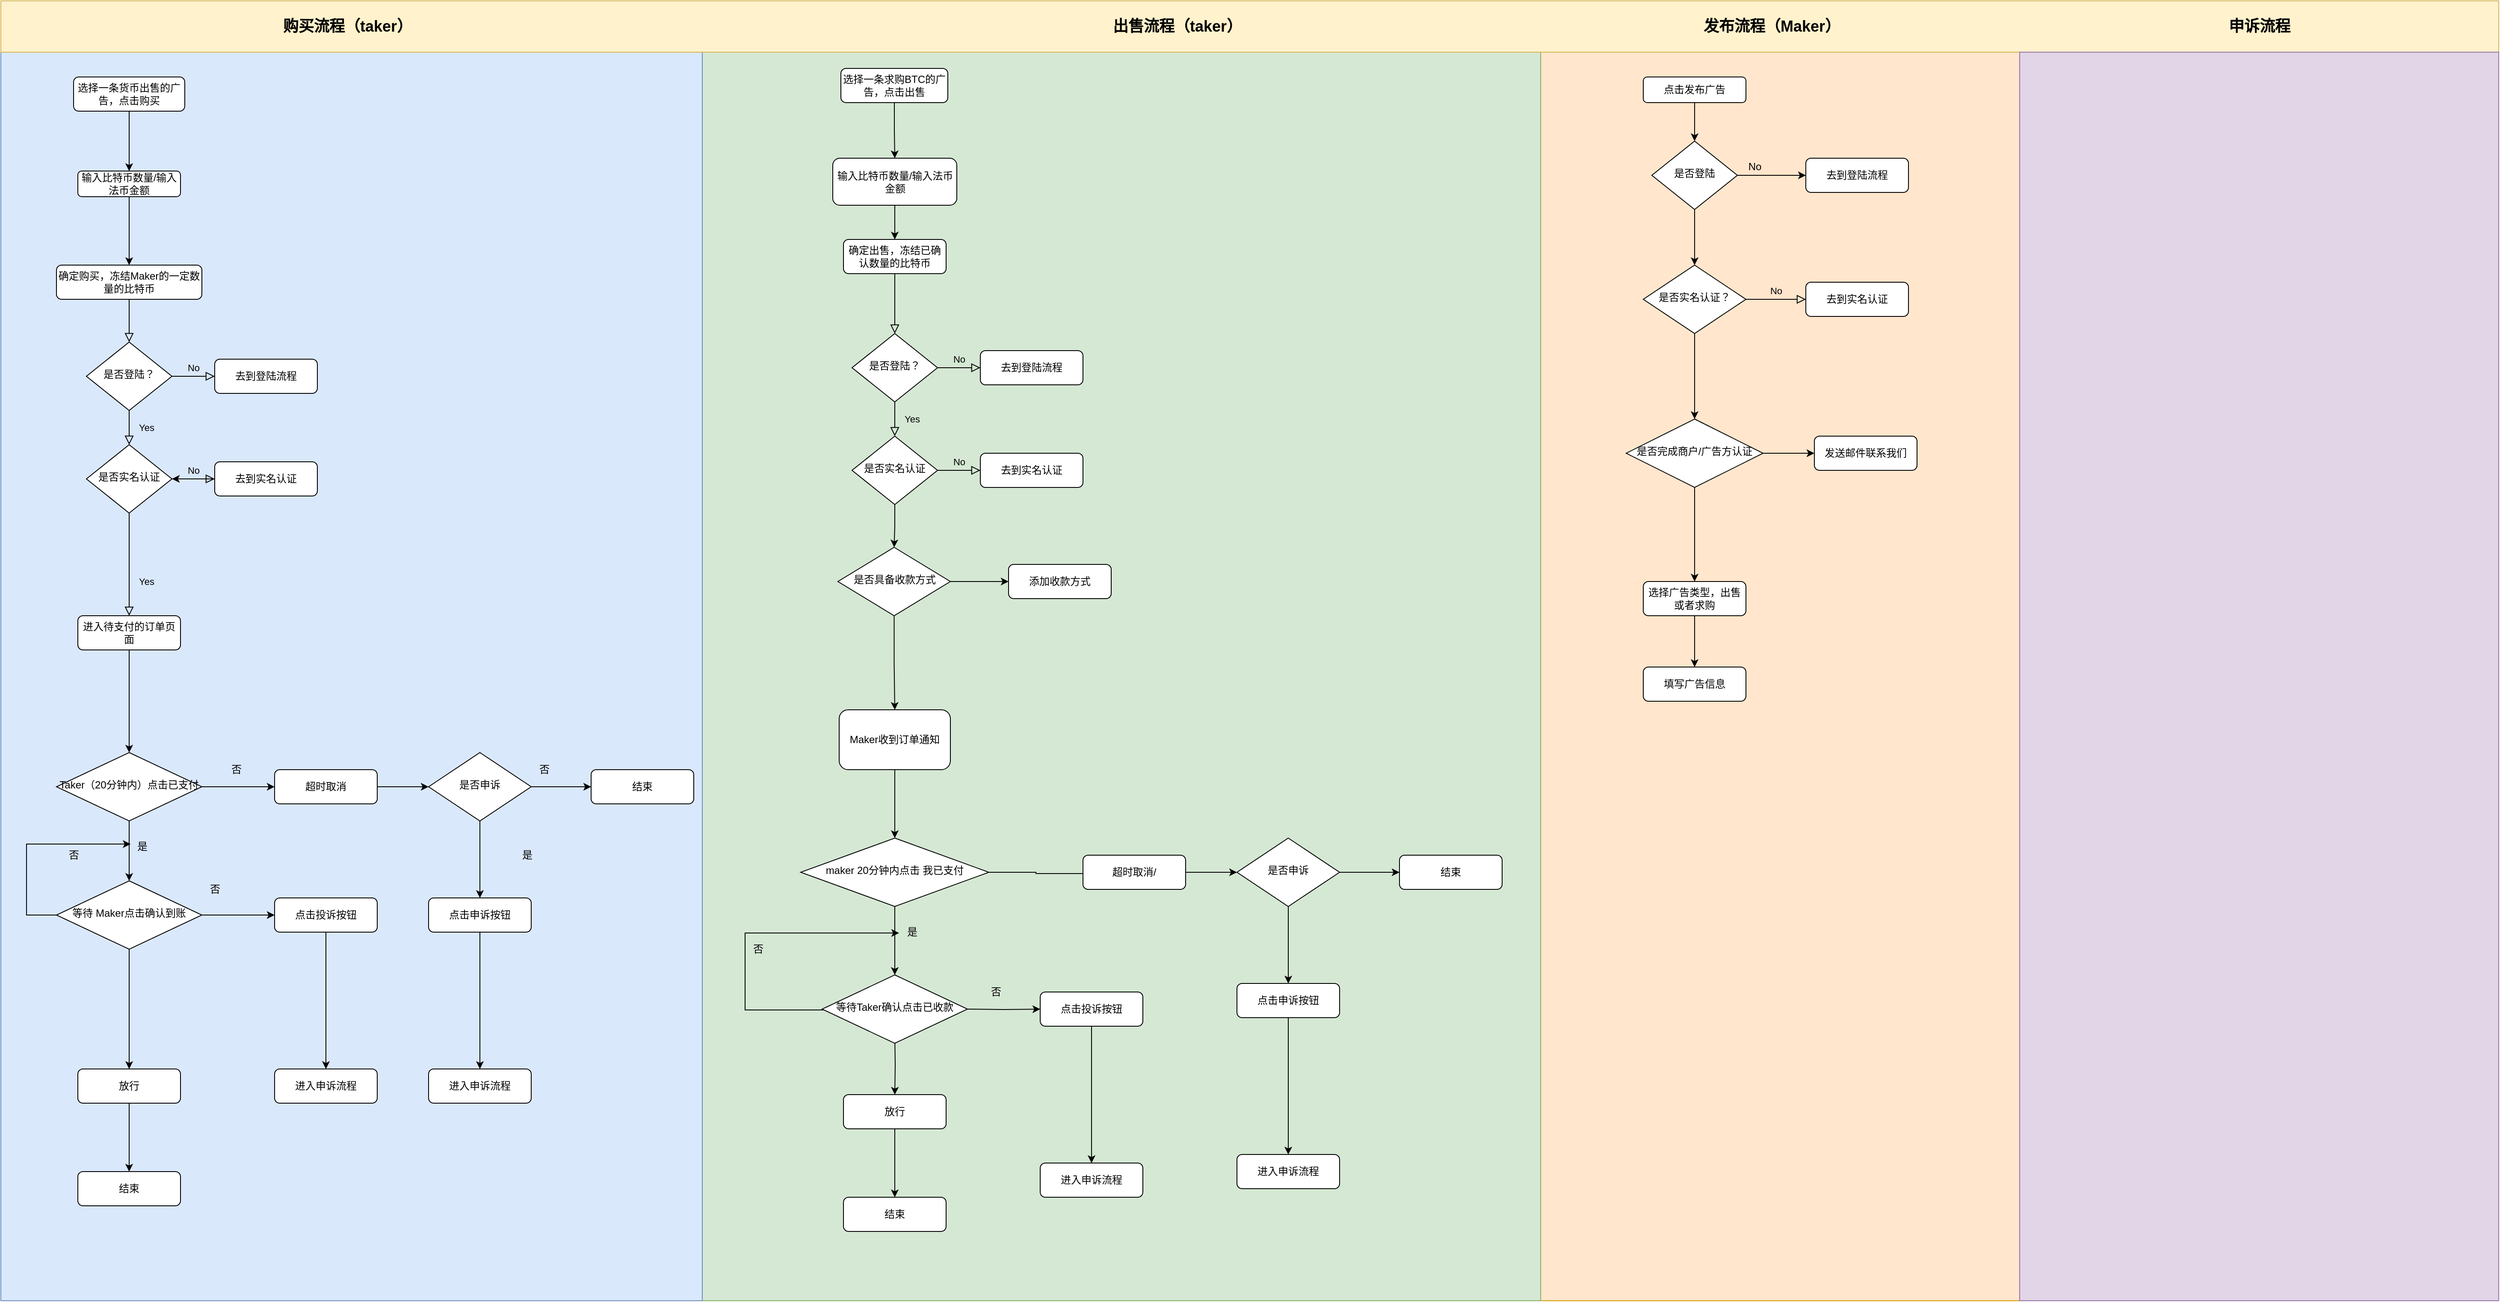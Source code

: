 <mxfile version="12.4.8" type="github">
  <diagram id="C5RBs43oDa-KdzZeNtuy" name="Page-1">
    <mxGraphModel dx="3372" dy="3164" grid="1" gridSize="10" guides="1" tooltips="1" connect="1" arrows="1" fold="1" page="1" pageScale="1" pageWidth="827" pageHeight="1169" math="0" shadow="0">
      <root>
        <mxCell id="WIyWlLk6GJQsqaUBKTNV-0"/>
        <mxCell id="WIyWlLk6GJQsqaUBKTNV-1" parent="WIyWlLk6GJQsqaUBKTNV-0"/>
        <mxCell id="iv_NrNUD1aENC1ghdY2B-145" value="" style="rounded=0;whiteSpace=wrap;html=1;fillColor=#ffe6cc;fontSize=18;strokeColor=#d79b00;" vertex="1" parent="WIyWlLk6GJQsqaUBKTNV-1">
          <mxGeometry x="1870" y="-169" width="560" height="1460" as="geometry"/>
        </mxCell>
        <mxCell id="iv_NrNUD1aENC1ghdY2B-144" value="" style="rounded=0;whiteSpace=wrap;html=1;fillColor=#d5e8d4;fontSize=18;strokeColor=#82b366;" vertex="1" parent="WIyWlLk6GJQsqaUBKTNV-1">
          <mxGeometry x="890" y="-169" width="980" height="1460" as="geometry"/>
        </mxCell>
        <mxCell id="iv_NrNUD1aENC1ghdY2B-143" value="" style="rounded=0;whiteSpace=wrap;html=1;fillColor=#dae8fc;fontSize=18;strokeColor=#6c8ebf;" vertex="1" parent="WIyWlLk6GJQsqaUBKTNV-1">
          <mxGeometry x="70" y="-169" width="820" height="1460" as="geometry"/>
        </mxCell>
        <mxCell id="iv_NrNUD1aENC1ghdY2B-141" value="" style="rounded=0;whiteSpace=wrap;html=1;fillColor=#fff2cc;strokeColor=#d6b656;" vertex="1" parent="WIyWlLk6GJQsqaUBKTNV-1">
          <mxGeometry x="70" y="-229" width="2920" height="60" as="geometry"/>
        </mxCell>
        <mxCell id="WIyWlLk6GJQsqaUBKTNV-2" value="" style="rounded=0;html=1;jettySize=auto;orthogonalLoop=1;fontSize=11;endArrow=block;endFill=0;endSize=8;strokeWidth=1;shadow=0;labelBackgroundColor=none;edgeStyle=orthogonalEdgeStyle;" parent="WIyWlLk6GJQsqaUBKTNV-1" source="WIyWlLk6GJQsqaUBKTNV-3" target="WIyWlLk6GJQsqaUBKTNV-6" edge="1">
          <mxGeometry relative="1" as="geometry"/>
        </mxCell>
        <mxCell id="WIyWlLk6GJQsqaUBKTNV-3" value="确定购买，冻结Maker的一定数量的比特币" style="rounded=1;whiteSpace=wrap;html=1;fontSize=12;glass=0;strokeWidth=1;shadow=0;" parent="WIyWlLk6GJQsqaUBKTNV-1" vertex="1">
          <mxGeometry x="135" y="80" width="170" height="40" as="geometry"/>
        </mxCell>
        <mxCell id="WIyWlLk6GJQsqaUBKTNV-4" value="Yes" style="rounded=0;html=1;jettySize=auto;orthogonalLoop=1;fontSize=11;endArrow=block;endFill=0;endSize=8;strokeWidth=1;shadow=0;labelBackgroundColor=none;edgeStyle=orthogonalEdgeStyle;" parent="WIyWlLk6GJQsqaUBKTNV-1" source="WIyWlLk6GJQsqaUBKTNV-6" target="WIyWlLk6GJQsqaUBKTNV-10" edge="1">
          <mxGeometry y="20" relative="1" as="geometry">
            <mxPoint as="offset"/>
          </mxGeometry>
        </mxCell>
        <mxCell id="WIyWlLk6GJQsqaUBKTNV-5" value="No" style="edgeStyle=orthogonalEdgeStyle;rounded=0;html=1;jettySize=auto;orthogonalLoop=1;fontSize=11;endArrow=block;endFill=0;endSize=8;strokeWidth=1;shadow=0;labelBackgroundColor=none;" parent="WIyWlLk6GJQsqaUBKTNV-1" source="WIyWlLk6GJQsqaUBKTNV-6" target="WIyWlLk6GJQsqaUBKTNV-7" edge="1">
          <mxGeometry y="10" relative="1" as="geometry">
            <mxPoint as="offset"/>
          </mxGeometry>
        </mxCell>
        <mxCell id="WIyWlLk6GJQsqaUBKTNV-6" value="是否登陆？" style="rhombus;whiteSpace=wrap;html=1;shadow=0;fontFamily=Helvetica;fontSize=12;align=center;strokeWidth=1;spacing=6;spacingTop=-4;" parent="WIyWlLk6GJQsqaUBKTNV-1" vertex="1">
          <mxGeometry x="170" y="170" width="100" height="80" as="geometry"/>
        </mxCell>
        <mxCell id="WIyWlLk6GJQsqaUBKTNV-7" value="去到登陆流程" style="rounded=1;whiteSpace=wrap;html=1;fontSize=12;glass=0;strokeWidth=1;shadow=0;" parent="WIyWlLk6GJQsqaUBKTNV-1" vertex="1">
          <mxGeometry x="320" y="190" width="120" height="40" as="geometry"/>
        </mxCell>
        <mxCell id="WIyWlLk6GJQsqaUBKTNV-8" value="Yes" style="rounded=0;html=1;jettySize=auto;orthogonalLoop=1;fontSize=11;endArrow=block;endFill=0;endSize=8;strokeWidth=1;shadow=0;labelBackgroundColor=none;edgeStyle=orthogonalEdgeStyle;" parent="WIyWlLk6GJQsqaUBKTNV-1" source="WIyWlLk6GJQsqaUBKTNV-10" target="WIyWlLk6GJQsqaUBKTNV-11" edge="1">
          <mxGeometry x="0.333" y="20" relative="1" as="geometry">
            <mxPoint as="offset"/>
          </mxGeometry>
        </mxCell>
        <mxCell id="WIyWlLk6GJQsqaUBKTNV-9" value="No" style="edgeStyle=orthogonalEdgeStyle;rounded=0;html=1;jettySize=auto;orthogonalLoop=1;fontSize=11;endArrow=block;endFill=0;endSize=8;strokeWidth=1;shadow=0;labelBackgroundColor=none;" parent="WIyWlLk6GJQsqaUBKTNV-1" source="WIyWlLk6GJQsqaUBKTNV-10" target="WIyWlLk6GJQsqaUBKTNV-12" edge="1">
          <mxGeometry y="10" relative="1" as="geometry">
            <mxPoint as="offset"/>
          </mxGeometry>
        </mxCell>
        <mxCell id="WIyWlLk6GJQsqaUBKTNV-10" value="是否实名认证" style="rhombus;whiteSpace=wrap;html=1;shadow=0;fontFamily=Helvetica;fontSize=12;align=center;strokeWidth=1;spacing=6;spacingTop=-4;" parent="WIyWlLk6GJQsqaUBKTNV-1" vertex="1">
          <mxGeometry x="170" y="290" width="100" height="80" as="geometry"/>
        </mxCell>
        <mxCell id="iv_NrNUD1aENC1ghdY2B-26" style="edgeStyle=orthogonalEdgeStyle;rounded=0;orthogonalLoop=1;jettySize=auto;html=1;entryX=0.5;entryY=0;entryDx=0;entryDy=0;" edge="1" parent="WIyWlLk6GJQsqaUBKTNV-1" source="WIyWlLk6GJQsqaUBKTNV-11">
          <mxGeometry relative="1" as="geometry">
            <mxPoint x="220" y="650" as="targetPoint"/>
          </mxGeometry>
        </mxCell>
        <mxCell id="WIyWlLk6GJQsqaUBKTNV-11" value="进入待支付的订单页面" style="rounded=1;whiteSpace=wrap;html=1;fontSize=12;glass=0;strokeWidth=1;shadow=0;" parent="WIyWlLk6GJQsqaUBKTNV-1" vertex="1">
          <mxGeometry x="160" y="490" width="120" height="40" as="geometry"/>
        </mxCell>
        <mxCell id="iv_NrNUD1aENC1ghdY2B-73" style="edgeStyle=orthogonalEdgeStyle;rounded=0;orthogonalLoop=1;jettySize=auto;html=1;entryX=0;entryY=0.5;entryDx=0;entryDy=0;" edge="1" parent="WIyWlLk6GJQsqaUBKTNV-1" source="iv_NrNUD1aENC1ghdY2B-5" target="iv_NrNUD1aENC1ghdY2B-72">
          <mxGeometry relative="1" as="geometry"/>
        </mxCell>
        <mxCell id="iv_NrNUD1aENC1ghdY2B-5" value="超时取消" style="rounded=1;whiteSpace=wrap;html=1;fontSize=12;glass=0;strokeWidth=1;shadow=0;" vertex="1" parent="WIyWlLk6GJQsqaUBKTNV-1">
          <mxGeometry x="390" y="670" width="120" height="40" as="geometry"/>
        </mxCell>
        <mxCell id="iv_NrNUD1aENC1ghdY2B-130" value="" style="edgeStyle=orthogonalEdgeStyle;rounded=0;orthogonalLoop=1;jettySize=auto;html=1;" edge="1" parent="WIyWlLk6GJQsqaUBKTNV-1" source="iv_NrNUD1aENC1ghdY2B-3" target="iv_NrNUD1aENC1ghdY2B-129">
          <mxGeometry relative="1" as="geometry"/>
        </mxCell>
        <mxCell id="iv_NrNUD1aENC1ghdY2B-3" value="放行" style="rounded=1;whiteSpace=wrap;html=1;fontSize=12;glass=0;strokeWidth=1;shadow=0;" vertex="1" parent="WIyWlLk6GJQsqaUBKTNV-1">
          <mxGeometry x="160" y="1020" width="120" height="40" as="geometry"/>
        </mxCell>
        <mxCell id="iv_NrNUD1aENC1ghdY2B-129" value="结束" style="rounded=1;whiteSpace=wrap;html=1;fontSize=12;glass=0;strokeWidth=1;shadow=0;" vertex="1" parent="WIyWlLk6GJQsqaUBKTNV-1">
          <mxGeometry x="160" y="1140" width="120" height="40" as="geometry"/>
        </mxCell>
        <mxCell id="tTW6PPf9MBTuOPdPAQhm-4" value="" style="edgeStyle=orthogonalEdgeStyle;rounded=0;orthogonalLoop=1;jettySize=auto;html=1;" parent="WIyWlLk6GJQsqaUBKTNV-1" source="WIyWlLk6GJQsqaUBKTNV-12" target="WIyWlLk6GJQsqaUBKTNV-10" edge="1">
          <mxGeometry relative="1" as="geometry"/>
        </mxCell>
        <mxCell id="WIyWlLk6GJQsqaUBKTNV-12" value="去到实名认证" style="rounded=1;whiteSpace=wrap;html=1;fontSize=12;glass=0;strokeWidth=1;shadow=0;" parent="WIyWlLk6GJQsqaUBKTNV-1" vertex="1">
          <mxGeometry x="320" y="310" width="120" height="40" as="geometry"/>
        </mxCell>
        <mxCell id="tTW6PPf9MBTuOPdPAQhm-1" style="edgeStyle=orthogonalEdgeStyle;rounded=0;orthogonalLoop=1;jettySize=auto;html=1;" parent="WIyWlLk6GJQsqaUBKTNV-1" source="tTW6PPf9MBTuOPdPAQhm-0" target="WIyWlLk6GJQsqaUBKTNV-3" edge="1">
          <mxGeometry relative="1" as="geometry"/>
        </mxCell>
        <mxCell id="tTW6PPf9MBTuOPdPAQhm-0" value="输入比特币数量/输入法币金额" style="rounded=1;whiteSpace=wrap;html=1;fontSize=12;glass=0;strokeWidth=1;shadow=0;" parent="WIyWlLk6GJQsqaUBKTNV-1" vertex="1">
          <mxGeometry x="160" y="-30" width="120" height="30" as="geometry"/>
        </mxCell>
        <mxCell id="tTW6PPf9MBTuOPdPAQhm-3" style="edgeStyle=orthogonalEdgeStyle;rounded=0;orthogonalLoop=1;jettySize=auto;html=1;entryX=0.5;entryY=0;entryDx=0;entryDy=0;" parent="WIyWlLk6GJQsqaUBKTNV-1" source="tTW6PPf9MBTuOPdPAQhm-2" target="tTW6PPf9MBTuOPdPAQhm-0" edge="1">
          <mxGeometry relative="1" as="geometry"/>
        </mxCell>
        <mxCell id="tTW6PPf9MBTuOPdPAQhm-2" value="选择一条货币出售的广告，点击购买" style="rounded=1;whiteSpace=wrap;html=1;fontSize=12;glass=0;strokeWidth=1;shadow=0;" parent="WIyWlLk6GJQsqaUBKTNV-1" vertex="1">
          <mxGeometry x="155" y="-140" width="130" height="40" as="geometry"/>
        </mxCell>
        <mxCell id="tTW6PPf9MBTuOPdPAQhm-8" value="No" style="edgeStyle=orthogonalEdgeStyle;rounded=0;html=1;jettySize=auto;orthogonalLoop=1;fontSize=11;endArrow=block;endFill=0;endSize=8;strokeWidth=1;shadow=0;labelBackgroundColor=none;" parent="WIyWlLk6GJQsqaUBKTNV-1" source="tTW6PPf9MBTuOPdPAQhm-9" target="tTW6PPf9MBTuOPdPAQhm-10" edge="1">
          <mxGeometry y="10" relative="1" as="geometry">
            <mxPoint as="offset"/>
          </mxGeometry>
        </mxCell>
        <mxCell id="iv_NrNUD1aENC1ghdY2B-133" style="edgeStyle=orthogonalEdgeStyle;rounded=0;orthogonalLoop=1;jettySize=auto;html=1;" edge="1" parent="WIyWlLk6GJQsqaUBKTNV-1" source="tTW6PPf9MBTuOPdPAQhm-9" target="iv_NrNUD1aENC1ghdY2B-132">
          <mxGeometry relative="1" as="geometry"/>
        </mxCell>
        <mxCell id="tTW6PPf9MBTuOPdPAQhm-9" value="是否实名认证？" style="rhombus;whiteSpace=wrap;html=1;shadow=0;fontFamily=Helvetica;fontSize=12;align=center;strokeWidth=1;spacing=6;spacingTop=-4;" parent="WIyWlLk6GJQsqaUBKTNV-1" vertex="1">
          <mxGeometry x="1990" y="80" width="120" height="80" as="geometry"/>
        </mxCell>
        <mxCell id="tTW6PPf9MBTuOPdPAQhm-10" value="去到实名认证" style="rounded=1;whiteSpace=wrap;html=1;fontSize=12;glass=0;strokeWidth=1;shadow=0;" parent="WIyWlLk6GJQsqaUBKTNV-1" vertex="1">
          <mxGeometry x="2180" y="100" width="120" height="40" as="geometry"/>
        </mxCell>
        <mxCell id="tTW6PPf9MBTuOPdPAQhm-26" style="edgeStyle=orthogonalEdgeStyle;rounded=0;orthogonalLoop=1;jettySize=auto;html=1;entryX=0.5;entryY=0;entryDx=0;entryDy=0;" parent="WIyWlLk6GJQsqaUBKTNV-1" source="tTW6PPf9MBTuOPdPAQhm-20" target="tTW6PPf9MBTuOPdPAQhm-23" edge="1">
          <mxGeometry relative="1" as="geometry"/>
        </mxCell>
        <mxCell id="tTW6PPf9MBTuOPdPAQhm-20" value="点击发布广告" style="rounded=1;whiteSpace=wrap;html=1;fontSize=12;glass=0;strokeWidth=1;shadow=0;" parent="WIyWlLk6GJQsqaUBKTNV-1" vertex="1">
          <mxGeometry x="1990" y="-140" width="120" height="30" as="geometry"/>
        </mxCell>
        <mxCell id="tTW6PPf9MBTuOPdPAQhm-21" value="购买流程（taker）" style="text;html=1;align=center;verticalAlign=middle;resizable=0;points=[];autosize=1;fillColor=none;fontStyle=1;fontSize=18;" parent="WIyWlLk6GJQsqaUBKTNV-1" vertex="1">
          <mxGeometry x="390" y="-214" width="170" height="30" as="geometry"/>
        </mxCell>
        <mxCell id="tTW6PPf9MBTuOPdPAQhm-22" value="发布流程（Maker）" style="text;html=1;align=center;verticalAlign=middle;resizable=0;points=[];autosize=1;fillColor=none;fontStyle=1;fontSize=18;" parent="WIyWlLk6GJQsqaUBKTNV-1" vertex="1">
          <mxGeometry x="2050" y="-214" width="180" height="30" as="geometry"/>
        </mxCell>
        <mxCell id="tTW6PPf9MBTuOPdPAQhm-29" style="edgeStyle=orthogonalEdgeStyle;rounded=0;orthogonalLoop=1;jettySize=auto;html=1;entryX=0;entryY=0.5;entryDx=0;entryDy=0;" parent="WIyWlLk6GJQsqaUBKTNV-1" source="tTW6PPf9MBTuOPdPAQhm-23" target="tTW6PPf9MBTuOPdPAQhm-28" edge="1">
          <mxGeometry relative="1" as="geometry"/>
        </mxCell>
        <mxCell id="tTW6PPf9MBTuOPdPAQhm-30" style="edgeStyle=orthogonalEdgeStyle;rounded=0;orthogonalLoop=1;jettySize=auto;html=1;entryX=0.5;entryY=0;entryDx=0;entryDy=0;" parent="WIyWlLk6GJQsqaUBKTNV-1" source="tTW6PPf9MBTuOPdPAQhm-23" target="tTW6PPf9MBTuOPdPAQhm-9" edge="1">
          <mxGeometry relative="1" as="geometry"/>
        </mxCell>
        <mxCell id="tTW6PPf9MBTuOPdPAQhm-23" value="是否登陆" style="rhombus;whiteSpace=wrap;html=1;shadow=0;fontFamily=Helvetica;fontSize=12;align=center;strokeWidth=1;spacing=6;spacingTop=-4;" parent="WIyWlLk6GJQsqaUBKTNV-1" vertex="1">
          <mxGeometry x="2000" y="-65" width="100" height="80" as="geometry"/>
        </mxCell>
        <mxCell id="tTW6PPf9MBTuOPdPAQhm-28" value="去到登陆流程" style="rounded=1;whiteSpace=wrap;html=1;fontSize=12;glass=0;strokeWidth=1;shadow=0;" parent="WIyWlLk6GJQsqaUBKTNV-1" vertex="1">
          <mxGeometry x="2180" y="-45" width="120" height="40" as="geometry"/>
        </mxCell>
        <mxCell id="iv_NrNUD1aENC1ghdY2B-142" style="edgeStyle=orthogonalEdgeStyle;rounded=0;orthogonalLoop=1;jettySize=auto;html=1;entryX=0.5;entryY=0;entryDx=0;entryDy=0;fontSize=18;" edge="1" parent="WIyWlLk6GJQsqaUBKTNV-1" source="tTW6PPf9MBTuOPdPAQhm-31" target="y3x-AOfqnQaMXLl6Yxz7-0">
          <mxGeometry relative="1" as="geometry"/>
        </mxCell>
        <mxCell id="tTW6PPf9MBTuOPdPAQhm-31" value="选择广告类型，出售或者求购" style="rounded=1;whiteSpace=wrap;html=1;fontSize=12;glass=0;strokeWidth=1;shadow=0;" parent="WIyWlLk6GJQsqaUBKTNV-1" vertex="1">
          <mxGeometry x="1990" y="450" width="120" height="40" as="geometry"/>
        </mxCell>
        <mxCell id="tTW6PPf9MBTuOPdPAQhm-33" value="No" style="text;html=1;align=center;verticalAlign=middle;resizable=0;points=[];autosize=1;" parent="WIyWlLk6GJQsqaUBKTNV-1" vertex="1">
          <mxGeometry x="2105" y="-45" width="30" height="20" as="geometry"/>
        </mxCell>
        <mxCell id="y3x-AOfqnQaMXLl6Yxz7-0" value="填写广告信息" style="rounded=1;whiteSpace=wrap;html=1;fontSize=12;glass=0;strokeWidth=1;shadow=0;" parent="WIyWlLk6GJQsqaUBKTNV-1" vertex="1">
          <mxGeometry x="1990" y="550" width="120" height="40" as="geometry"/>
        </mxCell>
        <mxCell id="iv_NrNUD1aENC1ghdY2B-30" style="edgeStyle=orthogonalEdgeStyle;rounded=0;orthogonalLoop=1;jettySize=auto;html=1;" edge="1" parent="WIyWlLk6GJQsqaUBKTNV-1" source="iv_NrNUD1aENC1ghdY2B-23" target="iv_NrNUD1aENC1ghdY2B-27">
          <mxGeometry relative="1" as="geometry"/>
        </mxCell>
        <mxCell id="iv_NrNUD1aENC1ghdY2B-33" style="edgeStyle=orthogonalEdgeStyle;rounded=0;orthogonalLoop=1;jettySize=auto;html=1;" edge="1" parent="WIyWlLk6GJQsqaUBKTNV-1" source="iv_NrNUD1aENC1ghdY2B-23" target="iv_NrNUD1aENC1ghdY2B-5">
          <mxGeometry relative="1" as="geometry"/>
        </mxCell>
        <mxCell id="iv_NrNUD1aENC1ghdY2B-23" value="&lt;span style=&quot;text-align: left ; white-space: nowrap&quot;&gt;Taker（20分钟内）点击已支付&lt;/span&gt;" style="rhombus;whiteSpace=wrap;html=1;shadow=0;fontFamily=Helvetica;fontSize=12;align=center;strokeWidth=1;spacing=6;spacingTop=-4;" vertex="1" parent="WIyWlLk6GJQsqaUBKTNV-1">
          <mxGeometry x="135" y="650" width="170" height="80" as="geometry"/>
        </mxCell>
        <mxCell id="iv_NrNUD1aENC1ghdY2B-32" style="edgeStyle=orthogonalEdgeStyle;rounded=0;orthogonalLoop=1;jettySize=auto;html=1;entryX=0.5;entryY=0;entryDx=0;entryDy=0;" edge="1" parent="WIyWlLk6GJQsqaUBKTNV-1" source="iv_NrNUD1aENC1ghdY2B-27" target="iv_NrNUD1aENC1ghdY2B-3">
          <mxGeometry relative="1" as="geometry"/>
        </mxCell>
        <mxCell id="iv_NrNUD1aENC1ghdY2B-47" style="edgeStyle=orthogonalEdgeStyle;rounded=0;orthogonalLoop=1;jettySize=auto;html=1;" edge="1" parent="WIyWlLk6GJQsqaUBKTNV-1" source="iv_NrNUD1aENC1ghdY2B-27" target="iv_NrNUD1aENC1ghdY2B-46">
          <mxGeometry relative="1" as="geometry"/>
        </mxCell>
        <mxCell id="iv_NrNUD1aENC1ghdY2B-113" style="edgeStyle=orthogonalEdgeStyle;rounded=0;orthogonalLoop=1;jettySize=auto;html=1;entryX=0.056;entryY=0.35;entryDx=0;entryDy=0;entryPerimeter=0;" edge="1" parent="WIyWlLk6GJQsqaUBKTNV-1" source="iv_NrNUD1aENC1ghdY2B-27" target="iv_NrNUD1aENC1ghdY2B-36">
          <mxGeometry relative="1" as="geometry">
            <mxPoint x="30" y="740" as="targetPoint"/>
            <Array as="points">
              <mxPoint x="100" y="840"/>
              <mxPoint x="100" y="757"/>
            </Array>
          </mxGeometry>
        </mxCell>
        <mxCell id="iv_NrNUD1aENC1ghdY2B-27" value="&lt;span style=&quot;text-align: left ; white-space: nowrap&quot;&gt;等待 Maker点击确认到账&lt;/span&gt;" style="rhombus;whiteSpace=wrap;html=1;shadow=0;fontFamily=Helvetica;fontSize=12;align=center;strokeWidth=1;spacing=6;spacingTop=-4;" vertex="1" parent="WIyWlLk6GJQsqaUBKTNV-1">
          <mxGeometry x="135" y="800" width="170" height="80" as="geometry"/>
        </mxCell>
        <mxCell id="iv_NrNUD1aENC1ghdY2B-34" value="否" style="text;html=1;align=center;verticalAlign=middle;resizable=0;points=[];autosize=1;" vertex="1" parent="WIyWlLk6GJQsqaUBKTNV-1">
          <mxGeometry x="140" y="760" width="30" height="20" as="geometry"/>
        </mxCell>
        <mxCell id="iv_NrNUD1aENC1ghdY2B-36" value="是" style="text;html=1;align=center;verticalAlign=middle;resizable=0;points=[];autosize=1;" vertex="1" parent="WIyWlLk6GJQsqaUBKTNV-1">
          <mxGeometry x="220" y="750" width="30" height="20" as="geometry"/>
        </mxCell>
        <mxCell id="iv_NrNUD1aENC1ghdY2B-81" value="" style="edgeStyle=orthogonalEdgeStyle;rounded=0;orthogonalLoop=1;jettySize=auto;html=1;" edge="1" parent="WIyWlLk6GJQsqaUBKTNV-1" source="iv_NrNUD1aENC1ghdY2B-46" target="iv_NrNUD1aENC1ghdY2B-80">
          <mxGeometry relative="1" as="geometry"/>
        </mxCell>
        <mxCell id="iv_NrNUD1aENC1ghdY2B-46" value="点击投诉按钮" style="rounded=1;whiteSpace=wrap;html=1;fontSize=12;glass=0;strokeWidth=1;shadow=0;" vertex="1" parent="WIyWlLk6GJQsqaUBKTNV-1">
          <mxGeometry x="390" y="820" width="120" height="40" as="geometry"/>
        </mxCell>
        <mxCell id="iv_NrNUD1aENC1ghdY2B-80" value="进入申诉流程" style="rounded=1;whiteSpace=wrap;html=1;fontSize=12;glass=0;strokeWidth=1;shadow=0;" vertex="1" parent="WIyWlLk6GJQsqaUBKTNV-1">
          <mxGeometry x="390" y="1020" width="120" height="40" as="geometry"/>
        </mxCell>
        <mxCell id="iv_NrNUD1aENC1ghdY2B-48" value="否" style="text;html=1;align=center;verticalAlign=middle;resizable=0;points=[];autosize=1;" vertex="1" parent="WIyWlLk6GJQsqaUBKTNV-1">
          <mxGeometry x="330" y="660" width="30" height="20" as="geometry"/>
        </mxCell>
        <mxCell id="iv_NrNUD1aENC1ghdY2B-49" value="否" style="text;html=1;align=center;verticalAlign=middle;resizable=0;points=[];autosize=1;" vertex="1" parent="WIyWlLk6GJQsqaUBKTNV-1">
          <mxGeometry x="305" y="800" width="30" height="20" as="geometry"/>
        </mxCell>
        <mxCell id="iv_NrNUD1aENC1ghdY2B-51" value="" style="rounded=0;html=1;jettySize=auto;orthogonalLoop=1;fontSize=11;endArrow=block;endFill=0;endSize=8;strokeWidth=1;shadow=0;labelBackgroundColor=none;edgeStyle=orthogonalEdgeStyle;" edge="1" parent="WIyWlLk6GJQsqaUBKTNV-1" source="iv_NrNUD1aENC1ghdY2B-52" target="iv_NrNUD1aENC1ghdY2B-55">
          <mxGeometry relative="1" as="geometry"/>
        </mxCell>
        <mxCell id="iv_NrNUD1aENC1ghdY2B-52" value="确定出售，冻结已确认数量的比特币" style="rounded=1;whiteSpace=wrap;html=1;fontSize=12;glass=0;strokeWidth=1;shadow=0;" vertex="1" parent="WIyWlLk6GJQsqaUBKTNV-1">
          <mxGeometry x="1055" y="50" width="120" height="40" as="geometry"/>
        </mxCell>
        <mxCell id="iv_NrNUD1aENC1ghdY2B-53" value="Yes" style="rounded=0;html=1;jettySize=auto;orthogonalLoop=1;fontSize=11;endArrow=block;endFill=0;endSize=8;strokeWidth=1;shadow=0;labelBackgroundColor=none;edgeStyle=orthogonalEdgeStyle;" edge="1" parent="WIyWlLk6GJQsqaUBKTNV-1" source="iv_NrNUD1aENC1ghdY2B-55" target="iv_NrNUD1aENC1ghdY2B-59">
          <mxGeometry y="20" relative="1" as="geometry">
            <mxPoint as="offset"/>
          </mxGeometry>
        </mxCell>
        <mxCell id="iv_NrNUD1aENC1ghdY2B-54" value="No" style="edgeStyle=orthogonalEdgeStyle;rounded=0;html=1;jettySize=auto;orthogonalLoop=1;fontSize=11;endArrow=block;endFill=0;endSize=8;strokeWidth=1;shadow=0;labelBackgroundColor=none;" edge="1" parent="WIyWlLk6GJQsqaUBKTNV-1" source="iv_NrNUD1aENC1ghdY2B-55" target="iv_NrNUD1aENC1ghdY2B-56">
          <mxGeometry y="10" relative="1" as="geometry">
            <mxPoint as="offset"/>
          </mxGeometry>
        </mxCell>
        <mxCell id="iv_NrNUD1aENC1ghdY2B-55" value="是否登陆？" style="rhombus;whiteSpace=wrap;html=1;shadow=0;fontFamily=Helvetica;fontSize=12;align=center;strokeWidth=1;spacing=6;spacingTop=-4;" vertex="1" parent="WIyWlLk6GJQsqaUBKTNV-1">
          <mxGeometry x="1065" y="160" width="100" height="80" as="geometry"/>
        </mxCell>
        <mxCell id="iv_NrNUD1aENC1ghdY2B-56" value="去到登陆流程" style="rounded=1;whiteSpace=wrap;html=1;fontSize=12;glass=0;strokeWidth=1;shadow=0;" vertex="1" parent="WIyWlLk6GJQsqaUBKTNV-1">
          <mxGeometry x="1215" y="180" width="120" height="40" as="geometry"/>
        </mxCell>
        <mxCell id="iv_NrNUD1aENC1ghdY2B-57" value="No" style="edgeStyle=orthogonalEdgeStyle;rounded=0;html=1;jettySize=auto;orthogonalLoop=1;fontSize=11;endArrow=block;endFill=0;endSize=8;strokeWidth=1;shadow=0;labelBackgroundColor=none;" edge="1" parent="WIyWlLk6GJQsqaUBKTNV-1" source="iv_NrNUD1aENC1ghdY2B-59" target="iv_NrNUD1aENC1ghdY2B-61">
          <mxGeometry y="10" relative="1" as="geometry">
            <mxPoint as="offset"/>
          </mxGeometry>
        </mxCell>
        <mxCell id="iv_NrNUD1aENC1ghdY2B-58" style="edgeStyle=orthogonalEdgeStyle;rounded=0;orthogonalLoop=1;jettySize=auto;html=1;entryX=0.5;entryY=0;entryDx=0;entryDy=0;" edge="1" parent="WIyWlLk6GJQsqaUBKTNV-1" source="iv_NrNUD1aENC1ghdY2B-59" target="iv_NrNUD1aENC1ghdY2B-69">
          <mxGeometry relative="1" as="geometry"/>
        </mxCell>
        <mxCell id="iv_NrNUD1aENC1ghdY2B-59" value="是否实名认证" style="rhombus;whiteSpace=wrap;html=1;shadow=0;fontFamily=Helvetica;fontSize=12;align=center;strokeWidth=1;spacing=6;spacingTop=-4;" vertex="1" parent="WIyWlLk6GJQsqaUBKTNV-1">
          <mxGeometry x="1065" y="280" width="100" height="80" as="geometry"/>
        </mxCell>
        <mxCell id="iv_NrNUD1aENC1ghdY2B-94" style="edgeStyle=orthogonalEdgeStyle;rounded=0;orthogonalLoop=1;jettySize=auto;html=1;entryX=0.5;entryY=0;entryDx=0;entryDy=0;" edge="1" parent="WIyWlLk6GJQsqaUBKTNV-1" source="iv_NrNUD1aENC1ghdY2B-60" target="iv_NrNUD1aENC1ghdY2B-86">
          <mxGeometry relative="1" as="geometry"/>
        </mxCell>
        <mxCell id="iv_NrNUD1aENC1ghdY2B-60" value="Maker收到订单通知" style="rounded=1;whiteSpace=wrap;html=1;fontSize=12;glass=0;strokeWidth=1;shadow=0;" vertex="1" parent="WIyWlLk6GJQsqaUBKTNV-1">
          <mxGeometry x="1050" y="600" width="130" height="70" as="geometry"/>
        </mxCell>
        <mxCell id="iv_NrNUD1aENC1ghdY2B-61" value="去到实名认证" style="rounded=1;whiteSpace=wrap;html=1;fontSize=12;glass=0;strokeWidth=1;shadow=0;" vertex="1" parent="WIyWlLk6GJQsqaUBKTNV-1">
          <mxGeometry x="1215" y="300" width="120" height="40" as="geometry"/>
        </mxCell>
        <mxCell id="iv_NrNUD1aENC1ghdY2B-62" style="edgeStyle=orthogonalEdgeStyle;rounded=0;orthogonalLoop=1;jettySize=auto;html=1;" edge="1" parent="WIyWlLk6GJQsqaUBKTNV-1" source="iv_NrNUD1aENC1ghdY2B-63" target="iv_NrNUD1aENC1ghdY2B-52">
          <mxGeometry relative="1" as="geometry"/>
        </mxCell>
        <mxCell id="iv_NrNUD1aENC1ghdY2B-63" value="输入比特币数量/输入法币金额" style="rounded=1;whiteSpace=wrap;html=1;fontSize=12;glass=0;strokeWidth=1;shadow=0;" vertex="1" parent="WIyWlLk6GJQsqaUBKTNV-1">
          <mxGeometry x="1042.5" y="-45" width="145" height="55" as="geometry"/>
        </mxCell>
        <mxCell id="iv_NrNUD1aENC1ghdY2B-64" style="edgeStyle=orthogonalEdgeStyle;rounded=0;orthogonalLoop=1;jettySize=auto;html=1;entryX=0.5;entryY=0;entryDx=0;entryDy=0;" edge="1" parent="WIyWlLk6GJQsqaUBKTNV-1" source="iv_NrNUD1aENC1ghdY2B-65" target="iv_NrNUD1aENC1ghdY2B-63">
          <mxGeometry relative="1" as="geometry"/>
        </mxCell>
        <mxCell id="iv_NrNUD1aENC1ghdY2B-65" value="选择一条求购BTC的广告，点击出售" style="rounded=1;whiteSpace=wrap;html=1;fontSize=12;glass=0;strokeWidth=1;shadow=0;" vertex="1" parent="WIyWlLk6GJQsqaUBKTNV-1">
          <mxGeometry x="1052" y="-150" width="125" height="40" as="geometry"/>
        </mxCell>
        <mxCell id="iv_NrNUD1aENC1ghdY2B-66" value="出售流程（taker）" style="text;html=1;align=center;verticalAlign=middle;resizable=0;points=[];autosize=1;fillColor=none;fontStyle=1;fontSize=18;" vertex="1" parent="WIyWlLk6GJQsqaUBKTNV-1">
          <mxGeometry x="1360" y="-214" width="170" height="30" as="geometry"/>
        </mxCell>
        <mxCell id="iv_NrNUD1aENC1ghdY2B-67" style="edgeStyle=orthogonalEdgeStyle;rounded=0;orthogonalLoop=1;jettySize=auto;html=1;" edge="1" parent="WIyWlLk6GJQsqaUBKTNV-1" source="iv_NrNUD1aENC1ghdY2B-69" target="iv_NrNUD1aENC1ghdY2B-60">
          <mxGeometry relative="1" as="geometry"/>
        </mxCell>
        <mxCell id="iv_NrNUD1aENC1ghdY2B-68" style="edgeStyle=orthogonalEdgeStyle;rounded=0;orthogonalLoop=1;jettySize=auto;html=1;" edge="1" parent="WIyWlLk6GJQsqaUBKTNV-1" source="iv_NrNUD1aENC1ghdY2B-69" target="iv_NrNUD1aENC1ghdY2B-70">
          <mxGeometry relative="1" as="geometry"/>
        </mxCell>
        <mxCell id="iv_NrNUD1aENC1ghdY2B-69" value="是否具备收款方式" style="rhombus;whiteSpace=wrap;html=1;shadow=0;fontFamily=Helvetica;fontSize=12;align=center;strokeWidth=1;spacing=6;spacingTop=-4;" vertex="1" parent="WIyWlLk6GJQsqaUBKTNV-1">
          <mxGeometry x="1048.5" y="410" width="131.5" height="80" as="geometry"/>
        </mxCell>
        <mxCell id="iv_NrNUD1aENC1ghdY2B-70" value="添加收款方式" style="rounded=1;whiteSpace=wrap;html=1;fontSize=12;glass=0;strokeWidth=1;shadow=0;" vertex="1" parent="WIyWlLk6GJQsqaUBKTNV-1">
          <mxGeometry x="1248" y="430" width="120" height="40" as="geometry"/>
        </mxCell>
        <mxCell id="iv_NrNUD1aENC1ghdY2B-76" style="edgeStyle=orthogonalEdgeStyle;rounded=0;orthogonalLoop=1;jettySize=auto;html=1;entryX=0;entryY=0.5;entryDx=0;entryDy=0;" edge="1" parent="WIyWlLk6GJQsqaUBKTNV-1" source="iv_NrNUD1aENC1ghdY2B-72" target="iv_NrNUD1aENC1ghdY2B-75">
          <mxGeometry relative="1" as="geometry"/>
        </mxCell>
        <mxCell id="iv_NrNUD1aENC1ghdY2B-77" style="edgeStyle=orthogonalEdgeStyle;rounded=0;orthogonalLoop=1;jettySize=auto;html=1;" edge="1" parent="WIyWlLk6GJQsqaUBKTNV-1" source="iv_NrNUD1aENC1ghdY2B-72" target="iv_NrNUD1aENC1ghdY2B-74">
          <mxGeometry relative="1" as="geometry"/>
        </mxCell>
        <mxCell id="iv_NrNUD1aENC1ghdY2B-72" value="&lt;span style=&quot;text-align: left ; white-space: nowrap&quot;&gt;是否申诉&lt;/span&gt;" style="rhombus;whiteSpace=wrap;html=1;shadow=0;fontFamily=Helvetica;fontSize=12;align=center;strokeWidth=1;spacing=6;spacingTop=-4;" vertex="1" parent="WIyWlLk6GJQsqaUBKTNV-1">
          <mxGeometry x="570" y="650" width="120" height="80" as="geometry"/>
        </mxCell>
        <mxCell id="iv_NrNUD1aENC1ghdY2B-83" style="edgeStyle=orthogonalEdgeStyle;rounded=0;orthogonalLoop=1;jettySize=auto;html=1;" edge="1" parent="WIyWlLk6GJQsqaUBKTNV-1" source="iv_NrNUD1aENC1ghdY2B-74" target="iv_NrNUD1aENC1ghdY2B-82">
          <mxGeometry relative="1" as="geometry"/>
        </mxCell>
        <mxCell id="iv_NrNUD1aENC1ghdY2B-74" value="点击申诉按钮" style="rounded=1;whiteSpace=wrap;html=1;fontSize=12;glass=0;strokeWidth=1;shadow=0;" vertex="1" parent="WIyWlLk6GJQsqaUBKTNV-1">
          <mxGeometry x="570" y="820" width="120" height="40" as="geometry"/>
        </mxCell>
        <mxCell id="iv_NrNUD1aENC1ghdY2B-75" value="结束" style="rounded=1;whiteSpace=wrap;html=1;fontSize=12;glass=0;strokeWidth=1;shadow=0;" vertex="1" parent="WIyWlLk6GJQsqaUBKTNV-1">
          <mxGeometry x="760" y="670" width="120" height="40" as="geometry"/>
        </mxCell>
        <mxCell id="iv_NrNUD1aENC1ghdY2B-78" value="是" style="text;html=1;align=center;verticalAlign=middle;resizable=0;points=[];autosize=1;" vertex="1" parent="WIyWlLk6GJQsqaUBKTNV-1">
          <mxGeometry x="670" y="760" width="30" height="20" as="geometry"/>
        </mxCell>
        <mxCell id="iv_NrNUD1aENC1ghdY2B-79" value="否" style="text;html=1;align=center;verticalAlign=middle;resizable=0;points=[];autosize=1;" vertex="1" parent="WIyWlLk6GJQsqaUBKTNV-1">
          <mxGeometry x="690" y="660" width="30" height="20" as="geometry"/>
        </mxCell>
        <mxCell id="iv_NrNUD1aENC1ghdY2B-82" value="进入申诉流程" style="rounded=1;whiteSpace=wrap;html=1;fontSize=12;glass=0;strokeWidth=1;shadow=0;" vertex="1" parent="WIyWlLk6GJQsqaUBKTNV-1">
          <mxGeometry x="570" y="1020" width="120" height="40" as="geometry"/>
        </mxCell>
        <mxCell id="iv_NrNUD1aENC1ghdY2B-95" style="edgeStyle=orthogonalEdgeStyle;rounded=0;orthogonalLoop=1;jettySize=auto;html=1;entryX=0.5;entryY=0;entryDx=0;entryDy=0;" edge="1" parent="WIyWlLk6GJQsqaUBKTNV-1" source="iv_NrNUD1aENC1ghdY2B-86" target="iv_NrNUD1aENC1ghdY2B-88">
          <mxGeometry relative="1" as="geometry"/>
        </mxCell>
        <mxCell id="iv_NrNUD1aENC1ghdY2B-106" style="edgeStyle=orthogonalEdgeStyle;rounded=0;orthogonalLoop=1;jettySize=auto;html=1;entryX=0.125;entryY=0.537;entryDx=0;entryDy=0;entryPerimeter=0;" edge="1" parent="WIyWlLk6GJQsqaUBKTNV-1" source="iv_NrNUD1aENC1ghdY2B-86" target="iv_NrNUD1aENC1ghdY2B-101">
          <mxGeometry relative="1" as="geometry"/>
        </mxCell>
        <mxCell id="iv_NrNUD1aENC1ghdY2B-86" value="&lt;span style=&quot;text-align: left ; white-space: nowrap&quot;&gt;maker 20分钟内点击 我已支付&lt;/span&gt;" style="rhombus;whiteSpace=wrap;html=1;shadow=0;fontFamily=Helvetica;fontSize=12;align=center;strokeWidth=1;spacing=6;spacingTop=-4;" vertex="1" parent="WIyWlLk6GJQsqaUBKTNV-1">
          <mxGeometry x="1005" y="750" width="220" height="80" as="geometry"/>
        </mxCell>
        <mxCell id="iv_NrNUD1aENC1ghdY2B-93" style="edgeStyle=orthogonalEdgeStyle;rounded=0;orthogonalLoop=1;jettySize=auto;html=1;entryX=0.5;entryY=0;entryDx=0;entryDy=0;" edge="1" parent="WIyWlLk6GJQsqaUBKTNV-1" target="iv_NrNUD1aENC1ghdY2B-90">
          <mxGeometry relative="1" as="geometry">
            <mxPoint x="1115" y="980" as="sourcePoint"/>
          </mxGeometry>
        </mxCell>
        <mxCell id="iv_NrNUD1aENC1ghdY2B-117" style="edgeStyle=orthogonalEdgeStyle;rounded=0;orthogonalLoop=1;jettySize=auto;html=1;" edge="1" parent="WIyWlLk6GJQsqaUBKTNV-1" source="iv_NrNUD1aENC1ghdY2B-88" target="iv_NrNUD1aENC1ghdY2B-114">
          <mxGeometry relative="1" as="geometry">
            <Array as="points">
              <mxPoint x="940" y="951"/>
              <mxPoint x="940" y="861"/>
            </Array>
          </mxGeometry>
        </mxCell>
        <mxCell id="iv_NrNUD1aENC1ghdY2B-88" value="&lt;span style=&quot;text-align: left ; white-space: nowrap&quot;&gt;等待Taker确认点击已收款&lt;/span&gt;" style="rhombus;whiteSpace=wrap;html=1;shadow=0;fontFamily=Helvetica;fontSize=12;align=center;strokeWidth=1;spacing=6;spacingTop=-4;" vertex="1" parent="WIyWlLk6GJQsqaUBKTNV-1">
          <mxGeometry x="1030" y="910" width="170" height="80" as="geometry"/>
        </mxCell>
        <mxCell id="iv_NrNUD1aENC1ghdY2B-92" value="" style="edgeStyle=orthogonalEdgeStyle;rounded=0;orthogonalLoop=1;jettySize=auto;html=1;" edge="1" parent="WIyWlLk6GJQsqaUBKTNV-1" source="iv_NrNUD1aENC1ghdY2B-90" target="iv_NrNUD1aENC1ghdY2B-91">
          <mxGeometry relative="1" as="geometry"/>
        </mxCell>
        <mxCell id="iv_NrNUD1aENC1ghdY2B-90" value="放行" style="rounded=1;whiteSpace=wrap;html=1;fontSize=12;glass=0;strokeWidth=1;shadow=0;" vertex="1" parent="WIyWlLk6GJQsqaUBKTNV-1">
          <mxGeometry x="1055" y="1050" width="120" height="40" as="geometry"/>
        </mxCell>
        <mxCell id="iv_NrNUD1aENC1ghdY2B-91" value="结束" style="rounded=1;whiteSpace=wrap;html=1;fontSize=12;glass=0;strokeWidth=1;shadow=0;" vertex="1" parent="WIyWlLk6GJQsqaUBKTNV-1">
          <mxGeometry x="1055" y="1170" width="120" height="40" as="geometry"/>
        </mxCell>
        <mxCell id="iv_NrNUD1aENC1ghdY2B-107" style="edgeStyle=orthogonalEdgeStyle;rounded=0;orthogonalLoop=1;jettySize=auto;html=1;" edge="1" parent="WIyWlLk6GJQsqaUBKTNV-1" source="iv_NrNUD1aENC1ghdY2B-101" target="iv_NrNUD1aENC1ghdY2B-102">
          <mxGeometry relative="1" as="geometry"/>
        </mxCell>
        <mxCell id="iv_NrNUD1aENC1ghdY2B-101" value="超时取消/" style="rounded=1;whiteSpace=wrap;html=1;fontSize=12;glass=0;strokeWidth=1;shadow=0;" vertex="1" parent="WIyWlLk6GJQsqaUBKTNV-1">
          <mxGeometry x="1335" y="770" width="120" height="40" as="geometry"/>
        </mxCell>
        <mxCell id="iv_NrNUD1aENC1ghdY2B-108" style="edgeStyle=orthogonalEdgeStyle;rounded=0;orthogonalLoop=1;jettySize=auto;html=1;" edge="1" parent="WIyWlLk6GJQsqaUBKTNV-1" source="iv_NrNUD1aENC1ghdY2B-102" target="iv_NrNUD1aENC1ghdY2B-104">
          <mxGeometry relative="1" as="geometry"/>
        </mxCell>
        <mxCell id="iv_NrNUD1aENC1ghdY2B-109" style="edgeStyle=orthogonalEdgeStyle;rounded=0;orthogonalLoop=1;jettySize=auto;html=1;entryX=0.5;entryY=0;entryDx=0;entryDy=0;" edge="1" parent="WIyWlLk6GJQsqaUBKTNV-1" source="iv_NrNUD1aENC1ghdY2B-102" target="iv_NrNUD1aENC1ghdY2B-103">
          <mxGeometry relative="1" as="geometry"/>
        </mxCell>
        <mxCell id="iv_NrNUD1aENC1ghdY2B-102" value="&lt;span style=&quot;text-align: left ; white-space: nowrap&quot;&gt;是否申诉&lt;/span&gt;" style="rhombus;whiteSpace=wrap;html=1;shadow=0;fontFamily=Helvetica;fontSize=12;align=center;strokeWidth=1;spacing=6;spacingTop=-4;" vertex="1" parent="WIyWlLk6GJQsqaUBKTNV-1">
          <mxGeometry x="1515" y="750" width="120" height="80" as="geometry"/>
        </mxCell>
        <mxCell id="iv_NrNUD1aENC1ghdY2B-111" style="edgeStyle=orthogonalEdgeStyle;rounded=0;orthogonalLoop=1;jettySize=auto;html=1;entryX=0.5;entryY=0;entryDx=0;entryDy=0;" edge="1" parent="WIyWlLk6GJQsqaUBKTNV-1" source="iv_NrNUD1aENC1ghdY2B-103" target="iv_NrNUD1aENC1ghdY2B-105">
          <mxGeometry relative="1" as="geometry"/>
        </mxCell>
        <mxCell id="iv_NrNUD1aENC1ghdY2B-103" value="点击申诉按钮" style="rounded=1;whiteSpace=wrap;html=1;fontSize=12;glass=0;strokeWidth=1;shadow=0;" vertex="1" parent="WIyWlLk6GJQsqaUBKTNV-1">
          <mxGeometry x="1515" y="920" width="120" height="40" as="geometry"/>
        </mxCell>
        <mxCell id="iv_NrNUD1aENC1ghdY2B-104" value="结束" style="rounded=1;whiteSpace=wrap;html=1;fontSize=12;glass=0;strokeWidth=1;shadow=0;" vertex="1" parent="WIyWlLk6GJQsqaUBKTNV-1">
          <mxGeometry x="1705" y="770" width="120" height="40" as="geometry"/>
        </mxCell>
        <mxCell id="iv_NrNUD1aENC1ghdY2B-105" value="进入申诉流程" style="rounded=1;whiteSpace=wrap;html=1;fontSize=12;glass=0;strokeWidth=1;shadow=0;" vertex="1" parent="WIyWlLk6GJQsqaUBKTNV-1">
          <mxGeometry x="1515" y="1120" width="120" height="40" as="geometry"/>
        </mxCell>
        <mxCell id="iv_NrNUD1aENC1ghdY2B-114" value="是" style="text;html=1;align=center;verticalAlign=middle;resizable=0;points=[];autosize=1;" vertex="1" parent="WIyWlLk6GJQsqaUBKTNV-1">
          <mxGeometry x="1120" y="850" width="30" height="20" as="geometry"/>
        </mxCell>
        <mxCell id="iv_NrNUD1aENC1ghdY2B-118" value="否" style="text;html=1;align=center;verticalAlign=middle;resizable=0;points=[];autosize=1;" vertex="1" parent="WIyWlLk6GJQsqaUBKTNV-1">
          <mxGeometry x="940" y="870" width="30" height="20" as="geometry"/>
        </mxCell>
        <mxCell id="iv_NrNUD1aENC1ghdY2B-124" style="edgeStyle=orthogonalEdgeStyle;rounded=0;orthogonalLoop=1;jettySize=auto;html=1;" edge="1" parent="WIyWlLk6GJQsqaUBKTNV-1" target="iv_NrNUD1aENC1ghdY2B-126">
          <mxGeometry relative="1" as="geometry">
            <mxPoint x="1200" y="950" as="sourcePoint"/>
          </mxGeometry>
        </mxCell>
        <mxCell id="iv_NrNUD1aENC1ghdY2B-125" value="" style="edgeStyle=orthogonalEdgeStyle;rounded=0;orthogonalLoop=1;jettySize=auto;html=1;" edge="1" parent="WIyWlLk6GJQsqaUBKTNV-1" source="iv_NrNUD1aENC1ghdY2B-126" target="iv_NrNUD1aENC1ghdY2B-127">
          <mxGeometry relative="1" as="geometry"/>
        </mxCell>
        <mxCell id="iv_NrNUD1aENC1ghdY2B-126" value="点击投诉按钮" style="rounded=1;whiteSpace=wrap;html=1;fontSize=12;glass=0;strokeWidth=1;shadow=0;" vertex="1" parent="WIyWlLk6GJQsqaUBKTNV-1">
          <mxGeometry x="1285" y="930" width="120" height="40" as="geometry"/>
        </mxCell>
        <mxCell id="iv_NrNUD1aENC1ghdY2B-127" value="进入申诉流程" style="rounded=1;whiteSpace=wrap;html=1;fontSize=12;glass=0;strokeWidth=1;shadow=0;" vertex="1" parent="WIyWlLk6GJQsqaUBKTNV-1">
          <mxGeometry x="1285" y="1130" width="120" height="40" as="geometry"/>
        </mxCell>
        <mxCell id="iv_NrNUD1aENC1ghdY2B-128" value="否" style="text;html=1;align=center;verticalAlign=middle;resizable=0;points=[];autosize=1;" vertex="1" parent="WIyWlLk6GJQsqaUBKTNV-1">
          <mxGeometry x="1218" y="920" width="30" height="20" as="geometry"/>
        </mxCell>
        <mxCell id="iv_NrNUD1aENC1ghdY2B-137" style="edgeStyle=orthogonalEdgeStyle;rounded=0;orthogonalLoop=1;jettySize=auto;html=1;entryX=0;entryY=0.5;entryDx=0;entryDy=0;" edge="1" parent="WIyWlLk6GJQsqaUBKTNV-1" source="iv_NrNUD1aENC1ghdY2B-132" target="iv_NrNUD1aENC1ghdY2B-136">
          <mxGeometry relative="1" as="geometry"/>
        </mxCell>
        <mxCell id="iv_NrNUD1aENC1ghdY2B-140" style="edgeStyle=orthogonalEdgeStyle;rounded=0;orthogonalLoop=1;jettySize=auto;html=1;" edge="1" parent="WIyWlLk6GJQsqaUBKTNV-1" source="iv_NrNUD1aENC1ghdY2B-132" target="tTW6PPf9MBTuOPdPAQhm-31">
          <mxGeometry relative="1" as="geometry"/>
        </mxCell>
        <mxCell id="iv_NrNUD1aENC1ghdY2B-132" value="是否完成商户/广告方认证" style="rhombus;whiteSpace=wrap;html=1;shadow=0;fontFamily=Helvetica;fontSize=12;align=center;strokeWidth=1;spacing=6;spacingTop=-4;" vertex="1" parent="WIyWlLk6GJQsqaUBKTNV-1">
          <mxGeometry x="1970" y="260" width="160" height="80" as="geometry"/>
        </mxCell>
        <mxCell id="iv_NrNUD1aENC1ghdY2B-136" value="发送邮件联系我们" style="rounded=1;whiteSpace=wrap;html=1;fontSize=12;glass=0;strokeWidth=1;shadow=0;" vertex="1" parent="WIyWlLk6GJQsqaUBKTNV-1">
          <mxGeometry x="2190" y="280" width="120" height="40" as="geometry"/>
        </mxCell>
        <mxCell id="iv_NrNUD1aENC1ghdY2B-147" value="申诉流程" style="text;html=1;align=center;verticalAlign=middle;resizable=0;points=[];autosize=1;fillColor=none;fontStyle=1;fontSize=18;" vertex="1" parent="WIyWlLk6GJQsqaUBKTNV-1">
          <mxGeometry x="2665" y="-214" width="90" height="30" as="geometry"/>
        </mxCell>
        <mxCell id="iv_NrNUD1aENC1ghdY2B-149" value="" style="rounded=0;whiteSpace=wrap;html=1;fillColor=#e1d5e7;fontSize=18;strokeColor=#9673a6;" vertex="1" parent="WIyWlLk6GJQsqaUBKTNV-1">
          <mxGeometry x="2430" y="-169" width="560" height="1460" as="geometry"/>
        </mxCell>
      </root>
    </mxGraphModel>
  </diagram>
</mxfile>
